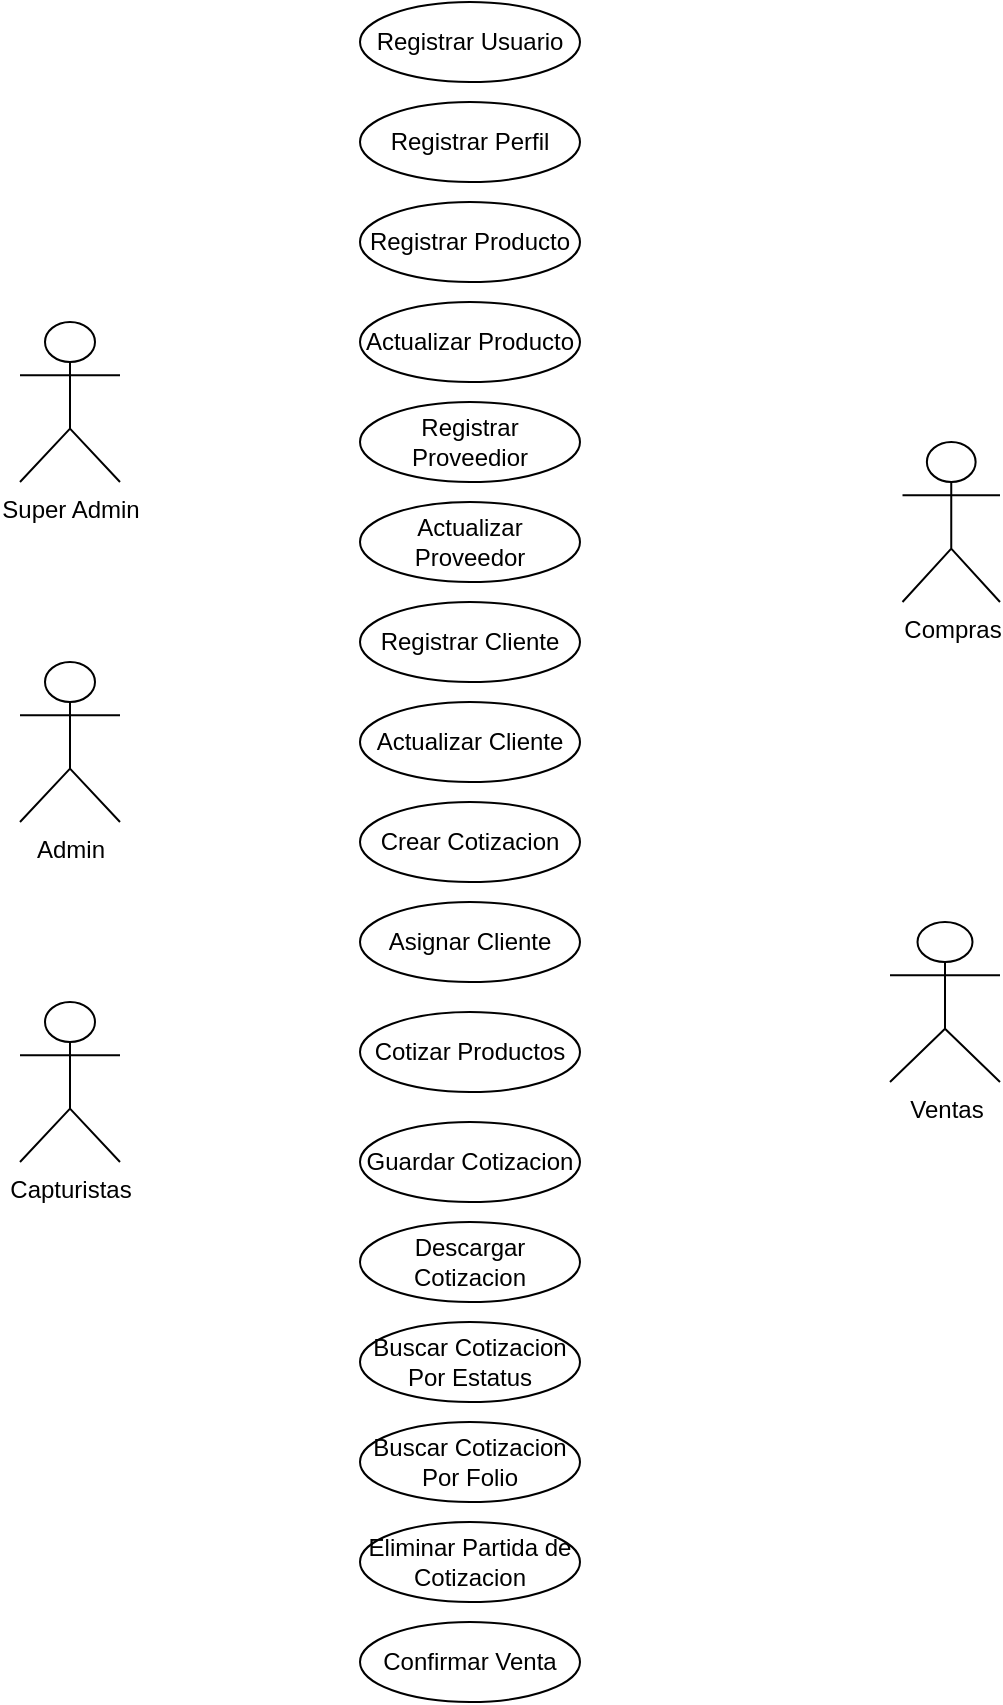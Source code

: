 <mxfile version="21.5.0" type="github">
  <diagram name="Página-1" id="jl9narghsGvmQzATfqyB">
    <mxGraphModel dx="1248" dy="925" grid="1" gridSize="10" guides="1" tooltips="1" connect="1" arrows="1" fold="1" page="1" pageScale="1" pageWidth="827" pageHeight="1169" math="0" shadow="0">
      <root>
        <mxCell id="0" />
        <mxCell id="1" parent="0" />
        <mxCell id="GilbHM1YJxlTG6mLyMr7-2" value="Registrar Usuario" style="ellipse;whiteSpace=wrap;html=1;" parent="1" vertex="1">
          <mxGeometry x="330" y="140" width="110" height="40" as="geometry" />
        </mxCell>
        <mxCell id="GilbHM1YJxlTG6mLyMr7-3" value="Registrar Perfil" style="ellipse;whiteSpace=wrap;html=1;" parent="1" vertex="1">
          <mxGeometry x="330" y="190" width="110" height="40" as="geometry" />
        </mxCell>
        <mxCell id="GilbHM1YJxlTG6mLyMr7-4" value="Registrar Producto" style="ellipse;whiteSpace=wrap;html=1;" parent="1" vertex="1">
          <mxGeometry x="330" y="240" width="110" height="40" as="geometry" />
        </mxCell>
        <mxCell id="GilbHM1YJxlTG6mLyMr7-5" value="Actualizar Producto" style="ellipse;whiteSpace=wrap;html=1;" parent="1" vertex="1">
          <mxGeometry x="330" y="290" width="110" height="40" as="geometry" />
        </mxCell>
        <mxCell id="GilbHM1YJxlTG6mLyMr7-6" value="Registrar Proveedior" style="ellipse;whiteSpace=wrap;html=1;" parent="1" vertex="1">
          <mxGeometry x="330" y="340" width="110" height="40" as="geometry" />
        </mxCell>
        <mxCell id="GilbHM1YJxlTG6mLyMr7-7" value="Actualizar Proveedor" style="ellipse;whiteSpace=wrap;html=1;" parent="1" vertex="1">
          <mxGeometry x="330" y="390" width="110" height="40" as="geometry" />
        </mxCell>
        <mxCell id="GilbHM1YJxlTG6mLyMr7-8" value="Registrar Cliente" style="ellipse;whiteSpace=wrap;html=1;" parent="1" vertex="1">
          <mxGeometry x="330" y="440" width="110" height="40" as="geometry" />
        </mxCell>
        <mxCell id="GilbHM1YJxlTG6mLyMr7-9" value="Actualizar Cliente" style="ellipse;whiteSpace=wrap;html=1;" parent="1" vertex="1">
          <mxGeometry x="330" y="490" width="110" height="40" as="geometry" />
        </mxCell>
        <mxCell id="GilbHM1YJxlTG6mLyMr7-10" value="Crear Cotizacion" style="ellipse;whiteSpace=wrap;html=1;" parent="1" vertex="1">
          <mxGeometry x="330" y="540" width="110" height="40" as="geometry" />
        </mxCell>
        <mxCell id="GilbHM1YJxlTG6mLyMr7-11" value="Asignar Cliente" style="ellipse;whiteSpace=wrap;html=1;" parent="1" vertex="1">
          <mxGeometry x="330" y="590" width="110" height="40" as="geometry" />
        </mxCell>
        <mxCell id="GilbHM1YJxlTG6mLyMr7-12" value="Cotizar Productos" style="ellipse;whiteSpace=wrap;html=1;" parent="1" vertex="1">
          <mxGeometry x="330" y="645" width="110" height="40" as="geometry" />
        </mxCell>
        <mxCell id="GilbHM1YJxlTG6mLyMr7-13" value="Guardar Cotizacion" style="ellipse;whiteSpace=wrap;html=1;" parent="1" vertex="1">
          <mxGeometry x="330" y="700" width="110" height="40" as="geometry" />
        </mxCell>
        <mxCell id="GilbHM1YJxlTG6mLyMr7-14" value="Descargar Cotizacion" style="ellipse;whiteSpace=wrap;html=1;" parent="1" vertex="1">
          <mxGeometry x="330" y="750" width="110" height="40" as="geometry" />
        </mxCell>
        <mxCell id="GilbHM1YJxlTG6mLyMr7-15" value="Buscar Cotizacion Por Estatus" style="ellipse;whiteSpace=wrap;html=1;" parent="1" vertex="1">
          <mxGeometry x="330" y="800" width="110" height="40" as="geometry" />
        </mxCell>
        <mxCell id="GilbHM1YJxlTG6mLyMr7-16" value="Buscar Cotizacion Por Folio" style="ellipse;whiteSpace=wrap;html=1;" parent="1" vertex="1">
          <mxGeometry x="330" y="850" width="110" height="40" as="geometry" />
        </mxCell>
        <mxCell id="GilbHM1YJxlTG6mLyMr7-17" value="Eliminar Partida de Cotizacion" style="ellipse;whiteSpace=wrap;html=1;" parent="1" vertex="1">
          <mxGeometry x="330" y="900" width="110" height="40" as="geometry" />
        </mxCell>
        <mxCell id="GilbHM1YJxlTG6mLyMr7-18" value="Confirmar Venta" style="ellipse;whiteSpace=wrap;html=1;" parent="1" vertex="1">
          <mxGeometry x="330" y="950" width="110" height="40" as="geometry" />
        </mxCell>
        <mxCell id="GilbHM1YJxlTG6mLyMr7-22" value="Super Admin" style="shape=umlActor;verticalLabelPosition=bottom;verticalAlign=top;html=1;outlineConnect=0;" parent="1" vertex="1">
          <mxGeometry x="160" y="300" width="50" height="80" as="geometry" />
        </mxCell>
        <mxCell id="GilbHM1YJxlTG6mLyMr7-24" value="Admin" style="shape=umlActor;verticalLabelPosition=bottom;verticalAlign=top;html=1;outlineConnect=0;" parent="1" vertex="1">
          <mxGeometry x="160" y="470" width="50" height="80" as="geometry" />
        </mxCell>
        <mxCell id="GilbHM1YJxlTG6mLyMr7-25" value="Capturistas" style="shape=umlActor;verticalLabelPosition=bottom;verticalAlign=top;html=1;outlineConnect=0;" parent="1" vertex="1">
          <mxGeometry x="160" y="640" width="50" height="80" as="geometry" />
        </mxCell>
        <mxCell id="GilbHM1YJxlTG6mLyMr7-26" value="Ventas" style="shape=umlActor;verticalLabelPosition=bottom;verticalAlign=top;html=1;outlineConnect=0;" parent="1" vertex="1">
          <mxGeometry x="595" y="600" width="55" height="80" as="geometry" />
        </mxCell>
        <mxCell id="GilbHM1YJxlTG6mLyMr7-27" value="Compras" style="shape=umlActor;verticalLabelPosition=bottom;verticalAlign=top;html=1;outlineConnect=0;" parent="1" vertex="1">
          <mxGeometry x="601.25" y="360" width="48.75" height="80" as="geometry" />
        </mxCell>
      </root>
    </mxGraphModel>
  </diagram>
</mxfile>
